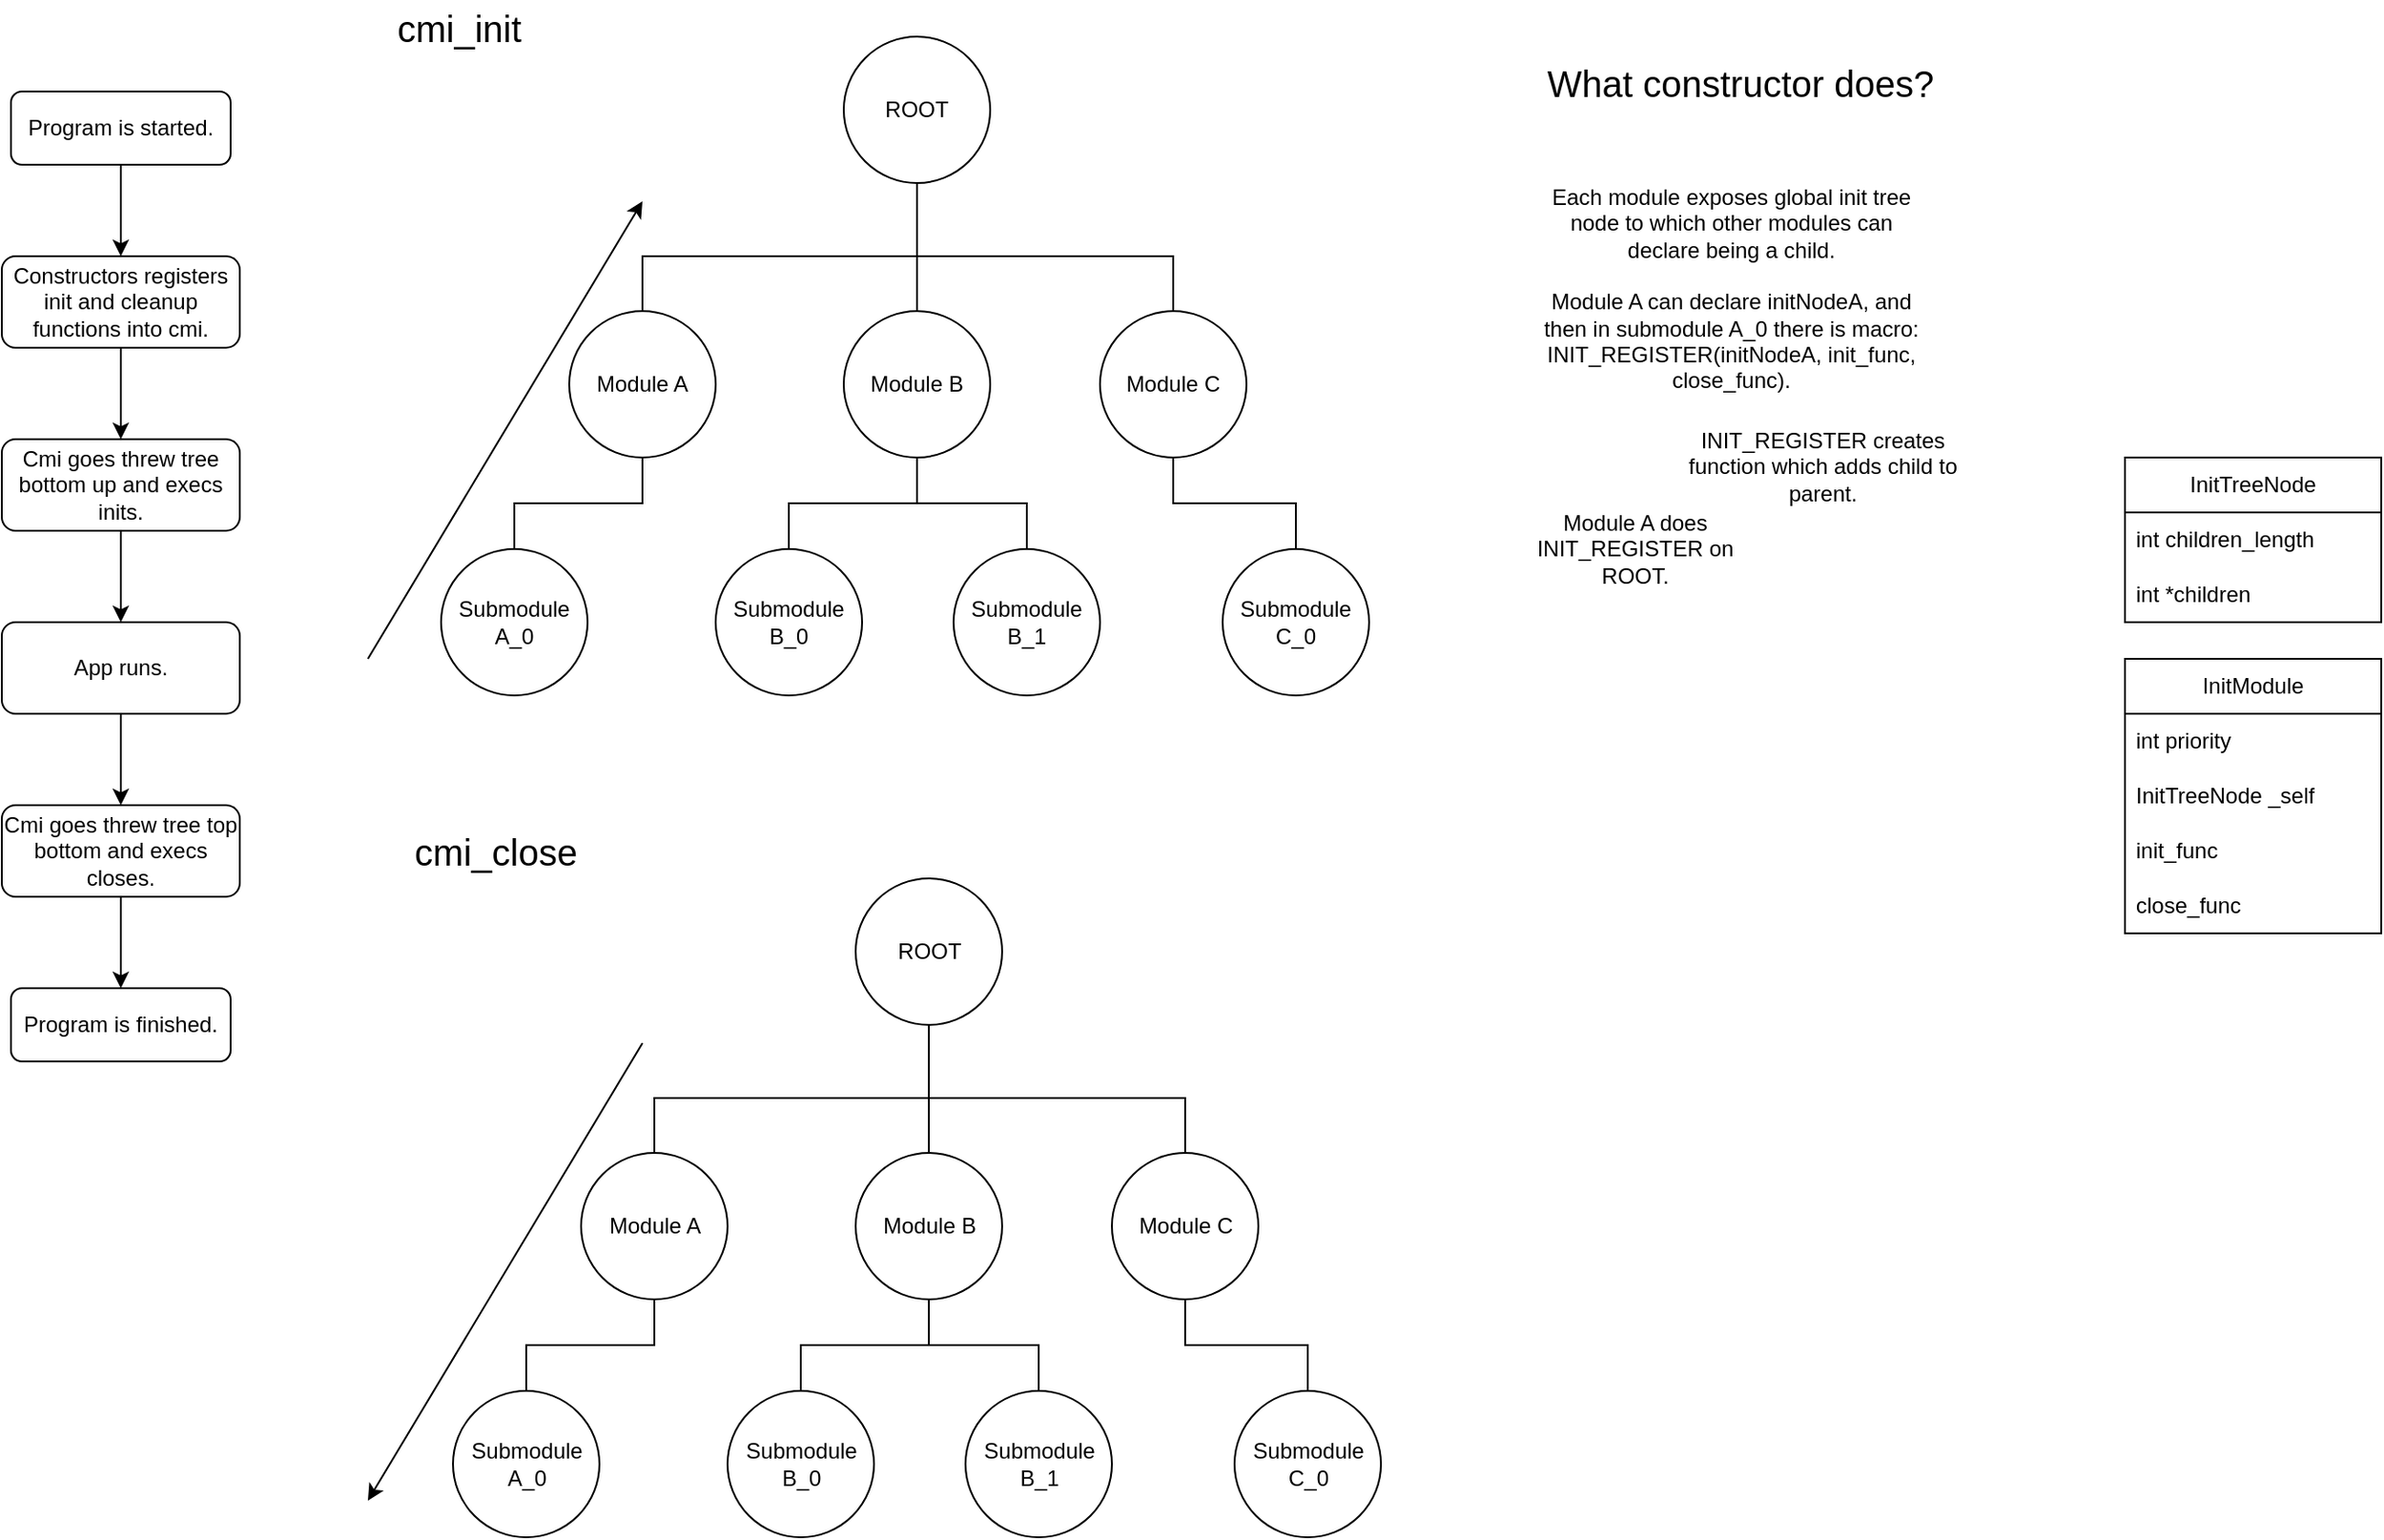 <mxfile version="26.2.15">
  <diagram id="C5RBs43oDa-KdzZeNtuy" name="Page-1">
    <mxGraphModel dx="1337" dy="765" grid="1" gridSize="10" guides="1" tooltips="1" connect="1" arrows="1" fold="1" page="1" pageScale="1" pageWidth="827" pageHeight="1169" math="0" shadow="0">
      <root>
        <mxCell id="WIyWlLk6GJQsqaUBKTNV-0" />
        <mxCell id="WIyWlLk6GJQsqaUBKTNV-1" parent="WIyWlLk6GJQsqaUBKTNV-0" />
        <mxCell id="0BV56Q5OtNB6m9fzv5Ge-3" value="" style="edgeStyle=orthogonalEdgeStyle;rounded=0;orthogonalLoop=1;jettySize=auto;html=1;" parent="WIyWlLk6GJQsqaUBKTNV-1" source="WIyWlLk6GJQsqaUBKTNV-3" target="0BV56Q5OtNB6m9fzv5Ge-0" edge="1">
          <mxGeometry relative="1" as="geometry" />
        </mxCell>
        <mxCell id="WIyWlLk6GJQsqaUBKTNV-3" value="Program is started." style="rounded=1;whiteSpace=wrap;html=1;fontSize=12;glass=0;strokeWidth=1;shadow=0;" parent="WIyWlLk6GJQsqaUBKTNV-1" vertex="1">
          <mxGeometry x="165" y="80" width="120" height="40" as="geometry" />
        </mxCell>
        <mxCell id="0BV56Q5OtNB6m9fzv5Ge-2" value="" style="edgeStyle=orthogonalEdgeStyle;rounded=0;orthogonalLoop=1;jettySize=auto;html=1;" parent="WIyWlLk6GJQsqaUBKTNV-1" source="0BV56Q5OtNB6m9fzv5Ge-0" target="0BV56Q5OtNB6m9fzv5Ge-1" edge="1">
          <mxGeometry relative="1" as="geometry" />
        </mxCell>
        <mxCell id="0BV56Q5OtNB6m9fzv5Ge-0" value="Constructors registers init and cleanup functions into cmi." style="rounded=1;whiteSpace=wrap;html=1;fontSize=12;glass=0;strokeWidth=1;shadow=0;" parent="WIyWlLk6GJQsqaUBKTNV-1" vertex="1">
          <mxGeometry x="160" y="170" width="130" height="50" as="geometry" />
        </mxCell>
        <mxCell id="0BV56Q5OtNB6m9fzv5Ge-40" value="" style="edgeStyle=orthogonalEdgeStyle;rounded=0;orthogonalLoop=1;jettySize=auto;html=1;" parent="WIyWlLk6GJQsqaUBKTNV-1" source="0BV56Q5OtNB6m9fzv5Ge-1" target="0BV56Q5OtNB6m9fzv5Ge-39" edge="1">
          <mxGeometry relative="1" as="geometry" />
        </mxCell>
        <mxCell id="0BV56Q5OtNB6m9fzv5Ge-1" value="Cmi goes threw tree bottom up and execs inits." style="rounded=1;whiteSpace=wrap;html=1;fontSize=12;glass=0;strokeWidth=1;shadow=0;" parent="WIyWlLk6GJQsqaUBKTNV-1" vertex="1">
          <mxGeometry x="160" y="270" width="130" height="50" as="geometry" />
        </mxCell>
        <mxCell id="0BV56Q5OtNB6m9fzv5Ge-4" value="ROOT" style="ellipse;whiteSpace=wrap;html=1;aspect=fixed;" parent="WIyWlLk6GJQsqaUBKTNV-1" vertex="1">
          <mxGeometry x="620" y="50" width="80" height="80" as="geometry" />
        </mxCell>
        <mxCell id="0BV56Q5OtNB6m9fzv5Ge-12" value="" style="edgeStyle=orthogonalEdgeStyle;rounded=0;orthogonalLoop=1;jettySize=auto;html=1;endArrow=none;startFill=0;" parent="WIyWlLk6GJQsqaUBKTNV-1" source="0BV56Q5OtNB6m9fzv5Ge-5" target="0BV56Q5OtNB6m9fzv5Ge-8" edge="1">
          <mxGeometry relative="1" as="geometry" />
        </mxCell>
        <mxCell id="0BV56Q5OtNB6m9fzv5Ge-20" value="" style="edgeStyle=orthogonalEdgeStyle;rounded=0;orthogonalLoop=1;jettySize=auto;html=1;entryX=0.5;entryY=1;entryDx=0;entryDy=0;endArrow=none;startFill=0;" parent="WIyWlLk6GJQsqaUBKTNV-1" source="0BV56Q5OtNB6m9fzv5Ge-5" target="0BV56Q5OtNB6m9fzv5Ge-4" edge="1">
          <mxGeometry relative="1" as="geometry">
            <mxPoint x="510" y="80" as="targetPoint" />
            <Array as="points">
              <mxPoint x="510" y="170" />
              <mxPoint x="660" y="170" />
            </Array>
          </mxGeometry>
        </mxCell>
        <mxCell id="0BV56Q5OtNB6m9fzv5Ge-5" value="Module A" style="ellipse;whiteSpace=wrap;html=1;aspect=fixed;" parent="WIyWlLk6GJQsqaUBKTNV-1" vertex="1">
          <mxGeometry x="470" y="200" width="80" height="80" as="geometry" />
        </mxCell>
        <mxCell id="0BV56Q5OtNB6m9fzv5Ge-13" value="" style="edgeStyle=orthogonalEdgeStyle;rounded=0;orthogonalLoop=1;jettySize=auto;html=1;endArrow=none;startFill=0;" parent="WIyWlLk6GJQsqaUBKTNV-1" source="0BV56Q5OtNB6m9fzv5Ge-6" target="0BV56Q5OtNB6m9fzv5Ge-10" edge="1">
          <mxGeometry relative="1" as="geometry" />
        </mxCell>
        <mxCell id="0BV56Q5OtNB6m9fzv5Ge-16" value="" style="edgeStyle=orthogonalEdgeStyle;rounded=0;orthogonalLoop=1;jettySize=auto;html=1;endArrow=none;startFill=0;" parent="WIyWlLk6GJQsqaUBKTNV-1" source="0BV56Q5OtNB6m9fzv5Ge-6" target="0BV56Q5OtNB6m9fzv5Ge-4" edge="1">
          <mxGeometry relative="1" as="geometry" />
        </mxCell>
        <mxCell id="0BV56Q5OtNB6m9fzv5Ge-6" value="Module B" style="ellipse;whiteSpace=wrap;html=1;aspect=fixed;" parent="WIyWlLk6GJQsqaUBKTNV-1" vertex="1">
          <mxGeometry x="620" y="200" width="80" height="80" as="geometry" />
        </mxCell>
        <mxCell id="0BV56Q5OtNB6m9fzv5Ge-15" value="" style="edgeStyle=orthogonalEdgeStyle;rounded=0;orthogonalLoop=1;jettySize=auto;html=1;endArrow=none;startFill=0;" parent="WIyWlLk6GJQsqaUBKTNV-1" source="0BV56Q5OtNB6m9fzv5Ge-7" target="0BV56Q5OtNB6m9fzv5Ge-11" edge="1">
          <mxGeometry relative="1" as="geometry" />
        </mxCell>
        <mxCell id="0BV56Q5OtNB6m9fzv5Ge-18" value="" style="edgeStyle=orthogonalEdgeStyle;rounded=0;orthogonalLoop=1;jettySize=auto;html=1;entryX=0.5;entryY=1;entryDx=0;entryDy=0;endArrow=none;startFill=0;" parent="WIyWlLk6GJQsqaUBKTNV-1" source="0BV56Q5OtNB6m9fzv5Ge-7" target="0BV56Q5OtNB6m9fzv5Ge-4" edge="1">
          <mxGeometry relative="1" as="geometry">
            <mxPoint x="800" y="80" as="targetPoint" />
            <Array as="points">
              <mxPoint x="800" y="170" />
              <mxPoint x="660" y="170" />
            </Array>
          </mxGeometry>
        </mxCell>
        <mxCell id="0BV56Q5OtNB6m9fzv5Ge-7" value="Module C" style="ellipse;whiteSpace=wrap;html=1;aspect=fixed;" parent="WIyWlLk6GJQsqaUBKTNV-1" vertex="1">
          <mxGeometry x="760" y="200" width="80" height="80" as="geometry" />
        </mxCell>
        <mxCell id="0BV56Q5OtNB6m9fzv5Ge-8" value="Submodule&lt;div&gt;A_0&lt;/div&gt;" style="ellipse;whiteSpace=wrap;html=1;aspect=fixed;" parent="WIyWlLk6GJQsqaUBKTNV-1" vertex="1">
          <mxGeometry x="400" y="330" width="80" height="80" as="geometry" />
        </mxCell>
        <mxCell id="0BV56Q5OtNB6m9fzv5Ge-14" value="" style="edgeStyle=orthogonalEdgeStyle;rounded=0;orthogonalLoop=1;jettySize=auto;html=1;endArrow=none;startFill=0;" parent="WIyWlLk6GJQsqaUBKTNV-1" source="0BV56Q5OtNB6m9fzv5Ge-9" target="0BV56Q5OtNB6m9fzv5Ge-6" edge="1">
          <mxGeometry relative="1" as="geometry" />
        </mxCell>
        <mxCell id="0BV56Q5OtNB6m9fzv5Ge-9" value="Submodule&lt;div&gt;B_0&lt;/div&gt;" style="ellipse;whiteSpace=wrap;html=1;aspect=fixed;" parent="WIyWlLk6GJQsqaUBKTNV-1" vertex="1">
          <mxGeometry x="550" y="330" width="80" height="80" as="geometry" />
        </mxCell>
        <mxCell id="0BV56Q5OtNB6m9fzv5Ge-10" value="Submodule&lt;div&gt;B_1&lt;/div&gt;" style="ellipse;whiteSpace=wrap;html=1;aspect=fixed;" parent="WIyWlLk6GJQsqaUBKTNV-1" vertex="1">
          <mxGeometry x="680" y="330" width="80" height="80" as="geometry" />
        </mxCell>
        <mxCell id="0BV56Q5OtNB6m9fzv5Ge-11" value="Submodule&lt;div&gt;C_0&lt;/div&gt;" style="ellipse;whiteSpace=wrap;html=1;aspect=fixed;" parent="WIyWlLk6GJQsqaUBKTNV-1" vertex="1">
          <mxGeometry x="827" y="330" width="80" height="80" as="geometry" />
        </mxCell>
        <mxCell id="0BV56Q5OtNB6m9fzv5Ge-22" value="ROOT" style="ellipse;whiteSpace=wrap;html=1;aspect=fixed;" parent="WIyWlLk6GJQsqaUBKTNV-1" vertex="1">
          <mxGeometry x="626.5" y="510" width="80" height="80" as="geometry" />
        </mxCell>
        <mxCell id="0BV56Q5OtNB6m9fzv5Ge-23" value="" style="edgeStyle=orthogonalEdgeStyle;rounded=0;orthogonalLoop=1;jettySize=auto;html=1;endArrow=none;startFill=0;" parent="WIyWlLk6GJQsqaUBKTNV-1" source="0BV56Q5OtNB6m9fzv5Ge-25" target="0BV56Q5OtNB6m9fzv5Ge-32" edge="1">
          <mxGeometry relative="1" as="geometry" />
        </mxCell>
        <mxCell id="0BV56Q5OtNB6m9fzv5Ge-24" value="" style="edgeStyle=orthogonalEdgeStyle;rounded=0;orthogonalLoop=1;jettySize=auto;html=1;entryX=0.5;entryY=1;entryDx=0;entryDy=0;endArrow=none;startFill=0;" parent="WIyWlLk6GJQsqaUBKTNV-1" source="0BV56Q5OtNB6m9fzv5Ge-25" target="0BV56Q5OtNB6m9fzv5Ge-22" edge="1">
          <mxGeometry relative="1" as="geometry">
            <mxPoint x="516.5" y="540" as="targetPoint" />
            <Array as="points">
              <mxPoint x="516.5" y="630" />
              <mxPoint x="666.5" y="630" />
            </Array>
          </mxGeometry>
        </mxCell>
        <mxCell id="0BV56Q5OtNB6m9fzv5Ge-25" value="Module A" style="ellipse;whiteSpace=wrap;html=1;aspect=fixed;" parent="WIyWlLk6GJQsqaUBKTNV-1" vertex="1">
          <mxGeometry x="476.5" y="660" width="80" height="80" as="geometry" />
        </mxCell>
        <mxCell id="0BV56Q5OtNB6m9fzv5Ge-26" value="" style="edgeStyle=orthogonalEdgeStyle;rounded=0;orthogonalLoop=1;jettySize=auto;html=1;endArrow=none;startFill=0;" parent="WIyWlLk6GJQsqaUBKTNV-1" source="0BV56Q5OtNB6m9fzv5Ge-28" target="0BV56Q5OtNB6m9fzv5Ge-35" edge="1">
          <mxGeometry relative="1" as="geometry" />
        </mxCell>
        <mxCell id="0BV56Q5OtNB6m9fzv5Ge-27" value="" style="edgeStyle=orthogonalEdgeStyle;rounded=0;orthogonalLoop=1;jettySize=auto;html=1;endArrow=none;startFill=0;" parent="WIyWlLk6GJQsqaUBKTNV-1" source="0BV56Q5OtNB6m9fzv5Ge-28" target="0BV56Q5OtNB6m9fzv5Ge-22" edge="1">
          <mxGeometry relative="1" as="geometry" />
        </mxCell>
        <mxCell id="0BV56Q5OtNB6m9fzv5Ge-28" value="Module B" style="ellipse;whiteSpace=wrap;html=1;aspect=fixed;" parent="WIyWlLk6GJQsqaUBKTNV-1" vertex="1">
          <mxGeometry x="626.5" y="660" width="80" height="80" as="geometry" />
        </mxCell>
        <mxCell id="0BV56Q5OtNB6m9fzv5Ge-29" value="" style="edgeStyle=orthogonalEdgeStyle;rounded=0;orthogonalLoop=1;jettySize=auto;html=1;endArrow=none;startFill=0;" parent="WIyWlLk6GJQsqaUBKTNV-1" source="0BV56Q5OtNB6m9fzv5Ge-31" target="0BV56Q5OtNB6m9fzv5Ge-36" edge="1">
          <mxGeometry relative="1" as="geometry" />
        </mxCell>
        <mxCell id="0BV56Q5OtNB6m9fzv5Ge-30" value="" style="edgeStyle=orthogonalEdgeStyle;rounded=0;orthogonalLoop=1;jettySize=auto;html=1;entryX=0.5;entryY=1;entryDx=0;entryDy=0;endArrow=none;startFill=0;" parent="WIyWlLk6GJQsqaUBKTNV-1" source="0BV56Q5OtNB6m9fzv5Ge-31" target="0BV56Q5OtNB6m9fzv5Ge-22" edge="1">
          <mxGeometry relative="1" as="geometry">
            <mxPoint x="806.5" y="540" as="targetPoint" />
            <Array as="points">
              <mxPoint x="806.5" y="630" />
              <mxPoint x="666.5" y="630" />
            </Array>
          </mxGeometry>
        </mxCell>
        <mxCell id="0BV56Q5OtNB6m9fzv5Ge-31" value="Module C" style="ellipse;whiteSpace=wrap;html=1;aspect=fixed;" parent="WIyWlLk6GJQsqaUBKTNV-1" vertex="1">
          <mxGeometry x="766.5" y="660" width="80" height="80" as="geometry" />
        </mxCell>
        <mxCell id="0BV56Q5OtNB6m9fzv5Ge-32" value="Submodule&lt;div&gt;A_0&lt;/div&gt;" style="ellipse;whiteSpace=wrap;html=1;aspect=fixed;" parent="WIyWlLk6GJQsqaUBKTNV-1" vertex="1">
          <mxGeometry x="406.5" y="790" width="80" height="80" as="geometry" />
        </mxCell>
        <mxCell id="0BV56Q5OtNB6m9fzv5Ge-33" value="" style="edgeStyle=orthogonalEdgeStyle;rounded=0;orthogonalLoop=1;jettySize=auto;html=1;endArrow=none;startFill=0;" parent="WIyWlLk6GJQsqaUBKTNV-1" source="0BV56Q5OtNB6m9fzv5Ge-34" target="0BV56Q5OtNB6m9fzv5Ge-28" edge="1">
          <mxGeometry relative="1" as="geometry" />
        </mxCell>
        <mxCell id="0BV56Q5OtNB6m9fzv5Ge-34" value="Submodule&lt;div&gt;B_0&lt;/div&gt;" style="ellipse;whiteSpace=wrap;html=1;aspect=fixed;" parent="WIyWlLk6GJQsqaUBKTNV-1" vertex="1">
          <mxGeometry x="556.5" y="790" width="80" height="80" as="geometry" />
        </mxCell>
        <mxCell id="0BV56Q5OtNB6m9fzv5Ge-35" value="Submodule&lt;div&gt;B_1&lt;/div&gt;" style="ellipse;whiteSpace=wrap;html=1;aspect=fixed;" parent="WIyWlLk6GJQsqaUBKTNV-1" vertex="1">
          <mxGeometry x="686.5" y="790" width="80" height="80" as="geometry" />
        </mxCell>
        <mxCell id="0BV56Q5OtNB6m9fzv5Ge-36" value="Submodule&lt;div&gt;C_0&lt;/div&gt;" style="ellipse;whiteSpace=wrap;html=1;aspect=fixed;" parent="WIyWlLk6GJQsqaUBKTNV-1" vertex="1">
          <mxGeometry x="833.5" y="790" width="80" height="80" as="geometry" />
        </mxCell>
        <mxCell id="0BV56Q5OtNB6m9fzv5Ge-37" value="cmi_init" style="text;html=1;align=center;verticalAlign=middle;whiteSpace=wrap;rounded=0;fontSize=20;" parent="WIyWlLk6GJQsqaUBKTNV-1" vertex="1">
          <mxGeometry x="380" y="30" width="60" height="30" as="geometry" />
        </mxCell>
        <mxCell id="0BV56Q5OtNB6m9fzv5Ge-38" value="cmi_close" style="text;html=1;align=center;verticalAlign=middle;whiteSpace=wrap;rounded=0;fontSize=20;" parent="WIyWlLk6GJQsqaUBKTNV-1" vertex="1">
          <mxGeometry x="400" y="480" width="60" height="30" as="geometry" />
        </mxCell>
        <mxCell id="0BV56Q5OtNB6m9fzv5Ge-42" value="" style="edgeStyle=orthogonalEdgeStyle;rounded=0;orthogonalLoop=1;jettySize=auto;html=1;" parent="WIyWlLk6GJQsqaUBKTNV-1" source="0BV56Q5OtNB6m9fzv5Ge-39" target="0BV56Q5OtNB6m9fzv5Ge-41" edge="1">
          <mxGeometry relative="1" as="geometry" />
        </mxCell>
        <mxCell id="0BV56Q5OtNB6m9fzv5Ge-39" value="App runs." style="rounded=1;whiteSpace=wrap;html=1;fontSize=12;glass=0;strokeWidth=1;shadow=0;" parent="WIyWlLk6GJQsqaUBKTNV-1" vertex="1">
          <mxGeometry x="160" y="370" width="130" height="50" as="geometry" />
        </mxCell>
        <mxCell id="0BV56Q5OtNB6m9fzv5Ge-44" value="" style="edgeStyle=orthogonalEdgeStyle;rounded=0;orthogonalLoop=1;jettySize=auto;html=1;" parent="WIyWlLk6GJQsqaUBKTNV-1" source="0BV56Q5OtNB6m9fzv5Ge-41" target="0BV56Q5OtNB6m9fzv5Ge-43" edge="1">
          <mxGeometry relative="1" as="geometry" />
        </mxCell>
        <mxCell id="0BV56Q5OtNB6m9fzv5Ge-41" value="Cmi goes threw tree top bottom and execs closes." style="rounded=1;whiteSpace=wrap;html=1;fontSize=12;glass=0;strokeWidth=1;shadow=0;" parent="WIyWlLk6GJQsqaUBKTNV-1" vertex="1">
          <mxGeometry x="160" y="470" width="130" height="50" as="geometry" />
        </mxCell>
        <mxCell id="0BV56Q5OtNB6m9fzv5Ge-43" value="Program is finished." style="rounded=1;whiteSpace=wrap;html=1;fontSize=12;glass=0;strokeWidth=1;shadow=0;" parent="WIyWlLk6GJQsqaUBKTNV-1" vertex="1">
          <mxGeometry x="165" y="570" width="120" height="40" as="geometry" />
        </mxCell>
        <mxCell id="0BV56Q5OtNB6m9fzv5Ge-45" value="" style="endArrow=classic;html=1;rounded=0;" parent="WIyWlLk6GJQsqaUBKTNV-1" edge="1">
          <mxGeometry width="50" height="50" relative="1" as="geometry">
            <mxPoint x="360" y="390" as="sourcePoint" />
            <mxPoint x="510" y="140" as="targetPoint" />
          </mxGeometry>
        </mxCell>
        <mxCell id="0BV56Q5OtNB6m9fzv5Ge-46" value="" style="endArrow=none;html=1;rounded=0;startFill=1;startArrow=classic;" parent="WIyWlLk6GJQsqaUBKTNV-1" edge="1">
          <mxGeometry width="50" height="50" relative="1" as="geometry">
            <mxPoint x="360" y="850" as="sourcePoint" />
            <mxPoint x="510" y="600" as="targetPoint" />
          </mxGeometry>
        </mxCell>
        <mxCell id="0BV56Q5OtNB6m9fzv5Ge-47" value="&lt;font style=&quot;font-size: 20px;&quot;&gt;What constructor does?&lt;/font&gt;" style="text;html=1;align=center;verticalAlign=middle;whiteSpace=wrap;rounded=0;" parent="WIyWlLk6GJQsqaUBKTNV-1" vertex="1">
          <mxGeometry x="1000" y="30" width="220" height="90" as="geometry" />
        </mxCell>
        <mxCell id="0BV56Q5OtNB6m9fzv5Ge-52" value="Each module exposes global init tree node to which other modules can declare being a child.&lt;br&gt;&lt;br&gt;Module A can declare initNodeA, and then in submodule A_0 there is macro:&lt;br&gt;INIT_REGISTER(initNodeA, init_func, close_func).&lt;div&gt;&lt;br/&gt;&lt;/div&gt;" style="text;html=1;align=center;verticalAlign=middle;whiteSpace=wrap;rounded=0;" parent="WIyWlLk6GJQsqaUBKTNV-1" vertex="1">
          <mxGeometry x="1000" y="160" width="210" height="70" as="geometry" />
        </mxCell>
        <mxCell id="0BV56Q5OtNB6m9fzv5Ge-54" value="INIT_REGISTER creates function which adds child to parent." style="text;html=1;align=center;verticalAlign=middle;whiteSpace=wrap;rounded=0;" parent="WIyWlLk6GJQsqaUBKTNV-1" vertex="1">
          <mxGeometry x="1080" y="250" width="150" height="70" as="geometry" />
        </mxCell>
        <mxCell id="0BV56Q5OtNB6m9fzv5Ge-55" value="Module A does INIT_REGISTER on ROOT." style="text;html=1;align=center;verticalAlign=middle;whiteSpace=wrap;rounded=0;" parent="WIyWlLk6GJQsqaUBKTNV-1" vertex="1">
          <mxGeometry x="990" y="300" width="125" height="60" as="geometry" />
        </mxCell>
        <mxCell id="0BV56Q5OtNB6m9fzv5Ge-56" value="InitTreeNode" style="swimlane;fontStyle=0;childLayout=stackLayout;horizontal=1;startSize=30;horizontalStack=0;resizeParent=1;resizeParentMax=0;resizeLast=0;collapsible=1;marginBottom=0;whiteSpace=wrap;html=1;" parent="WIyWlLk6GJQsqaUBKTNV-1" vertex="1">
          <mxGeometry x="1320" y="280" width="140" height="90" as="geometry" />
        </mxCell>
        <mxCell id="0BV56Q5OtNB6m9fzv5Ge-57" value="int children_length" style="text;strokeColor=none;fillColor=none;align=left;verticalAlign=middle;spacingLeft=4;spacingRight=4;overflow=hidden;points=[[0,0.5],[1,0.5]];portConstraint=eastwest;rotatable=0;whiteSpace=wrap;html=1;" parent="0BV56Q5OtNB6m9fzv5Ge-56" vertex="1">
          <mxGeometry y="30" width="140" height="30" as="geometry" />
        </mxCell>
        <mxCell id="0BV56Q5OtNB6m9fzv5Ge-58" value="int *children" style="text;strokeColor=none;fillColor=none;align=left;verticalAlign=middle;spacingLeft=4;spacingRight=4;overflow=hidden;points=[[0,0.5],[1,0.5]];portConstraint=eastwest;rotatable=0;whiteSpace=wrap;html=1;" parent="0BV56Q5OtNB6m9fzv5Ge-56" vertex="1">
          <mxGeometry y="60" width="140" height="30" as="geometry" />
        </mxCell>
        <mxCell id="0BV56Q5OtNB6m9fzv5Ge-63" value="InitModule" style="swimlane;fontStyle=0;childLayout=stackLayout;horizontal=1;startSize=30;horizontalStack=0;resizeParent=1;resizeParentMax=0;resizeLast=0;collapsible=1;marginBottom=0;whiteSpace=wrap;html=1;" parent="WIyWlLk6GJQsqaUBKTNV-1" vertex="1">
          <mxGeometry x="1320" y="390" width="140" height="150" as="geometry" />
        </mxCell>
        <mxCell id="0BV56Q5OtNB6m9fzv5Ge-68" value="int priority" style="text;strokeColor=none;fillColor=none;align=left;verticalAlign=middle;spacingLeft=4;spacingRight=4;overflow=hidden;points=[[0,0.5],[1,0.5]];portConstraint=eastwest;rotatable=0;whiteSpace=wrap;html=1;" parent="0BV56Q5OtNB6m9fzv5Ge-63" vertex="1">
          <mxGeometry y="30" width="140" height="30" as="geometry" />
        </mxCell>
        <mxCell id="0BV56Q5OtNB6m9fzv5Ge-71" value="InitTreeNode _self" style="text;strokeColor=none;fillColor=none;align=left;verticalAlign=middle;spacingLeft=4;spacingRight=4;overflow=hidden;points=[[0,0.5],[1,0.5]];portConstraint=eastwest;rotatable=0;whiteSpace=wrap;html=1;" parent="0BV56Q5OtNB6m9fzv5Ge-63" vertex="1">
          <mxGeometry y="60" width="140" height="30" as="geometry" />
        </mxCell>
        <mxCell id="0BV56Q5OtNB6m9fzv5Ge-69" value="init_func" style="text;strokeColor=none;fillColor=none;align=left;verticalAlign=middle;spacingLeft=4;spacingRight=4;overflow=hidden;points=[[0,0.5],[1,0.5]];portConstraint=eastwest;rotatable=0;whiteSpace=wrap;html=1;" parent="0BV56Q5OtNB6m9fzv5Ge-63" vertex="1">
          <mxGeometry y="90" width="140" height="30" as="geometry" />
        </mxCell>
        <mxCell id="0BV56Q5OtNB6m9fzv5Ge-70" value="close_func" style="text;strokeColor=none;fillColor=none;align=left;verticalAlign=middle;spacingLeft=4;spacingRight=4;overflow=hidden;points=[[0,0.5],[1,0.5]];portConstraint=eastwest;rotatable=0;whiteSpace=wrap;html=1;" parent="0BV56Q5OtNB6m9fzv5Ge-63" vertex="1">
          <mxGeometry y="120" width="140" height="30" as="geometry" />
        </mxCell>
      </root>
    </mxGraphModel>
  </diagram>
</mxfile>
